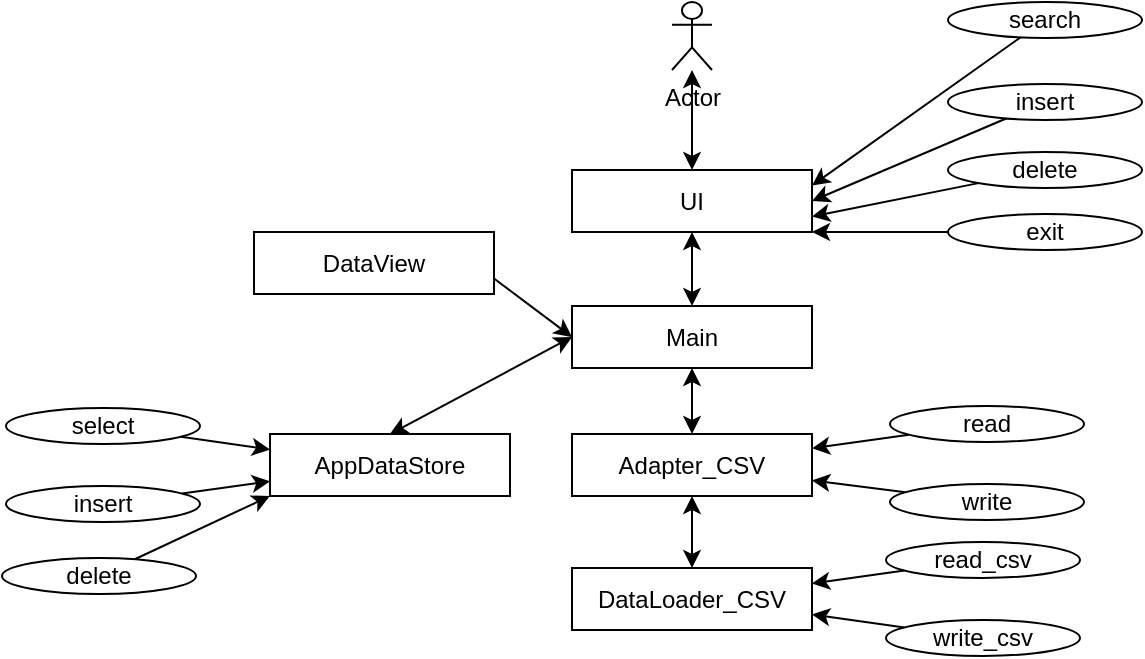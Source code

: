 <mxfile>
    <diagram id="uEGCAVt-gaAhhk80b3rW" name="Page-1">
        <mxGraphModel dx="1457" dy="392" grid="0" gridSize="10" guides="1" tooltips="1" connect="1" arrows="1" fold="1" page="0" pageScale="1" pageWidth="600" pageHeight="600" math="0" shadow="0">
            <root>
                <mxCell id="0"/>
                <mxCell id="1" parent="0"/>
                <mxCell id="10" value="DataLoader_CSV" style="rounded=0;whiteSpace=wrap;html=1;" vertex="1" parent="1">
                    <mxGeometry x="205" y="517" width="120" height="31" as="geometry"/>
                </mxCell>
                <mxCell id="14" style="html=1;entryX=1;entryY=0.25;entryDx=0;entryDy=0;" edge="1" parent="1" source="11" target="10">
                    <mxGeometry relative="1" as="geometry"/>
                </mxCell>
                <mxCell id="11" value="read_csv" style="ellipse;whiteSpace=wrap;html=1;" vertex="1" parent="1">
                    <mxGeometry x="362" y="504" width="97" height="18" as="geometry"/>
                </mxCell>
                <mxCell id="15" style="edgeStyle=none;html=1;entryX=1;entryY=0.75;entryDx=0;entryDy=0;" edge="1" parent="1" source="12" target="10">
                    <mxGeometry relative="1" as="geometry"/>
                </mxCell>
                <mxCell id="12" value="write_csv" style="ellipse;whiteSpace=wrap;html=1;" vertex="1" parent="1">
                    <mxGeometry x="362" y="543" width="97" height="18" as="geometry"/>
                </mxCell>
                <mxCell id="16" value="Adapter_CSV" style="rounded=0;whiteSpace=wrap;html=1;" vertex="1" parent="1">
                    <mxGeometry x="205" y="450" width="120" height="31" as="geometry"/>
                </mxCell>
                <mxCell id="19" style="edgeStyle=none;html=1;" edge="1" parent="1" source="17" target="16">
                    <mxGeometry relative="1" as="geometry"/>
                </mxCell>
                <mxCell id="17" value="read" style="ellipse;whiteSpace=wrap;html=1;" vertex="1" parent="1">
                    <mxGeometry x="364" y="436" width="97" height="18" as="geometry"/>
                </mxCell>
                <mxCell id="20" style="edgeStyle=none;html=1;entryX=1;entryY=0.75;entryDx=0;entryDy=0;" edge="1" parent="1" source="18" target="16">
                    <mxGeometry relative="1" as="geometry"/>
                </mxCell>
                <mxCell id="18" value="write" style="ellipse;whiteSpace=wrap;html=1;" vertex="1" parent="1">
                    <mxGeometry x="364" y="475" width="97" height="18" as="geometry"/>
                </mxCell>
                <mxCell id="21" value="AppDataStore" style="rounded=0;whiteSpace=wrap;html=1;" vertex="1" parent="1">
                    <mxGeometry x="54" y="450" width="120" height="31" as="geometry"/>
                </mxCell>
                <mxCell id="22" value="Main" style="rounded=0;whiteSpace=wrap;html=1;" vertex="1" parent="1">
                    <mxGeometry x="205" y="386" width="120" height="31" as="geometry"/>
                </mxCell>
                <mxCell id="25" value="" style="endArrow=classic;startArrow=classic;html=1;exitX=0.5;exitY=1;exitDx=0;exitDy=0;entryX=0.5;entryY=0;entryDx=0;entryDy=0;" edge="1" parent="1" source="16" target="10">
                    <mxGeometry width="50" height="50" relative="1" as="geometry">
                        <mxPoint x="322" y="455" as="sourcePoint"/>
                        <mxPoint x="372" y="405" as="targetPoint"/>
                    </mxGeometry>
                </mxCell>
                <mxCell id="26" value="" style="endArrow=classic;startArrow=classic;html=1;entryX=0.5;entryY=1;entryDx=0;entryDy=0;exitX=0.5;exitY=0;exitDx=0;exitDy=0;" edge="1" parent="1" source="16" target="22">
                    <mxGeometry width="50" height="50" relative="1" as="geometry">
                        <mxPoint x="322" y="455" as="sourcePoint"/>
                        <mxPoint x="372" y="405" as="targetPoint"/>
                    </mxGeometry>
                </mxCell>
                <mxCell id="28" value="" style="endArrow=classic;startArrow=classic;html=1;entryX=0;entryY=0.5;entryDx=0;entryDy=0;exitX=0.5;exitY=0;exitDx=0;exitDy=0;" edge="1" parent="1" source="21" target="22">
                    <mxGeometry width="50" height="50" relative="1" as="geometry">
                        <mxPoint x="105" y="423" as="sourcePoint"/>
                        <mxPoint x="155" y="373" as="targetPoint"/>
                    </mxGeometry>
                </mxCell>
                <mxCell id="32" style="edgeStyle=none;html=1;entryX=0;entryY=0.25;entryDx=0;entryDy=0;" edge="1" parent="1" source="29" target="21">
                    <mxGeometry relative="1" as="geometry"/>
                </mxCell>
                <mxCell id="29" value="select" style="ellipse;whiteSpace=wrap;html=1;" vertex="1" parent="1">
                    <mxGeometry x="-78" y="437" width="97" height="18" as="geometry"/>
                </mxCell>
                <mxCell id="31" style="edgeStyle=none;html=1;" edge="1" parent="1" source="30" target="21">
                    <mxGeometry relative="1" as="geometry"/>
                </mxCell>
                <mxCell id="30" value="insert" style="ellipse;whiteSpace=wrap;html=1;" vertex="1" parent="1">
                    <mxGeometry x="-78" y="476" width="97" height="18" as="geometry"/>
                </mxCell>
                <mxCell id="34" style="edgeStyle=none;html=1;entryX=0;entryY=1;entryDx=0;entryDy=0;" edge="1" parent="1" source="33" target="21">
                    <mxGeometry relative="1" as="geometry"/>
                </mxCell>
                <mxCell id="33" value="delete" style="ellipse;whiteSpace=wrap;html=1;" vertex="1" parent="1">
                    <mxGeometry x="-80" y="512" width="97" height="18" as="geometry"/>
                </mxCell>
                <mxCell id="35" value="UI" style="rounded=0;whiteSpace=wrap;html=1;" vertex="1" parent="1">
                    <mxGeometry x="205" y="318" width="120" height="31" as="geometry"/>
                </mxCell>
                <mxCell id="36" value="Actor" style="shape=umlActor;verticalLabelPosition=bottom;verticalAlign=top;html=1;outlineConnect=0;" vertex="1" parent="1">
                    <mxGeometry x="255" y="234" width="20" height="34" as="geometry"/>
                </mxCell>
                <mxCell id="38" value="" style="endArrow=classic;startArrow=classic;html=1;exitX=0.5;exitY=0;exitDx=0;exitDy=0;" edge="1" parent="1" source="35" target="36">
                    <mxGeometry width="50" height="50" relative="1" as="geometry">
                        <mxPoint x="371" y="276" as="sourcePoint"/>
                        <mxPoint x="421" y="226" as="targetPoint"/>
                    </mxGeometry>
                </mxCell>
                <mxCell id="40" value="" style="endArrow=classic;startArrow=classic;html=1;entryX=0.5;entryY=1;entryDx=0;entryDy=0;exitX=0.5;exitY=0;exitDx=0;exitDy=0;" edge="1" parent="1" source="22" target="35">
                    <mxGeometry width="50" height="50" relative="1" as="geometry">
                        <mxPoint x="382" y="372" as="sourcePoint"/>
                        <mxPoint x="432" y="322" as="targetPoint"/>
                    </mxGeometry>
                </mxCell>
                <mxCell id="42" style="edgeStyle=none;html=1;entryX=1;entryY=0.25;entryDx=0;entryDy=0;" edge="1" parent="1" source="41" target="35">
                    <mxGeometry relative="1" as="geometry"/>
                </mxCell>
                <mxCell id="41" value="search" style="ellipse;whiteSpace=wrap;html=1;" vertex="1" parent="1">
                    <mxGeometry x="393" y="234" width="97" height="18" as="geometry"/>
                </mxCell>
                <mxCell id="44" style="edgeStyle=none;html=1;entryX=1;entryY=0.5;entryDx=0;entryDy=0;" edge="1" parent="1" source="43" target="35">
                    <mxGeometry relative="1" as="geometry"/>
                </mxCell>
                <mxCell id="43" value="insert" style="ellipse;whiteSpace=wrap;html=1;" vertex="1" parent="1">
                    <mxGeometry x="393" y="275" width="97" height="18" as="geometry"/>
                </mxCell>
                <mxCell id="46" style="edgeStyle=none;html=1;entryX=1;entryY=0.75;entryDx=0;entryDy=0;" edge="1" parent="1" source="45" target="35">
                    <mxGeometry relative="1" as="geometry"/>
                </mxCell>
                <mxCell id="45" value="delete" style="ellipse;whiteSpace=wrap;html=1;" vertex="1" parent="1">
                    <mxGeometry x="393" y="309" width="97" height="18" as="geometry"/>
                </mxCell>
                <mxCell id="48" style="edgeStyle=none;html=1;entryX=1;entryY=1;entryDx=0;entryDy=0;" edge="1" parent="1" source="47" target="35">
                    <mxGeometry relative="1" as="geometry"/>
                </mxCell>
                <mxCell id="47" value="exit" style="ellipse;whiteSpace=wrap;html=1;" vertex="1" parent="1">
                    <mxGeometry x="393" y="340" width="97" height="18" as="geometry"/>
                </mxCell>
                <mxCell id="52" value="DataView" style="rounded=0;whiteSpace=wrap;html=1;" vertex="1" parent="1">
                    <mxGeometry x="46" y="349" width="120" height="31" as="geometry"/>
                </mxCell>
                <mxCell id="53" value="" style="endArrow=classic;html=1;exitX=1;exitY=0.75;exitDx=0;exitDy=0;entryX=0;entryY=0.5;entryDx=0;entryDy=0;" edge="1" parent="1" source="52" target="22">
                    <mxGeometry width="50" height="50" relative="1" as="geometry">
                        <mxPoint x="176" y="455" as="sourcePoint"/>
                        <mxPoint x="201" y="393" as="targetPoint"/>
                    </mxGeometry>
                </mxCell>
            </root>
        </mxGraphModel>
    </diagram>
</mxfile>